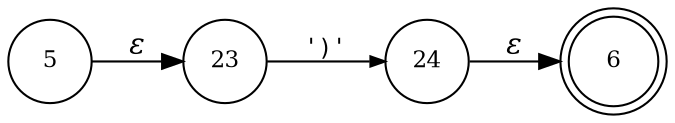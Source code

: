 digraph ATN {
rankdir=LR;
s6[fontsize=11, label="6", shape=doublecircle, fixedsize=true, width=.6];
s5[fontsize=11,label="5", shape=circle, fixedsize=true, width=.55, peripheries=1];
s23[fontsize=11,label="23", shape=circle, fixedsize=true, width=.55, peripheries=1];
s24[fontsize=11,label="24", shape=circle, fixedsize=true, width=.55, peripheries=1];
s5 -> s23 [fontname="Times-Italic", label="&epsilon;"];
s23 -> s24 [fontsize=11, fontname="Courier", arrowsize=.7, label = "')'", arrowhead = normal];
s24 -> s6 [fontname="Times-Italic", label="&epsilon;"];
}